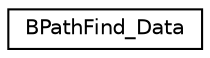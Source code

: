 digraph G
{
  edge [fontname="Helvetica",fontsize="10",labelfontname="Helvetica",labelfontsize="10"];
  node [fontname="Helvetica",fontsize="10",shape=record];
  rankdir=LR;
  Node1 [label="BPathFind_Data",height=0.2,width=0.4,color="black", fillcolor="white", style="filled",URL="$d5/d90/structBPathFind__Data.html"];
}
